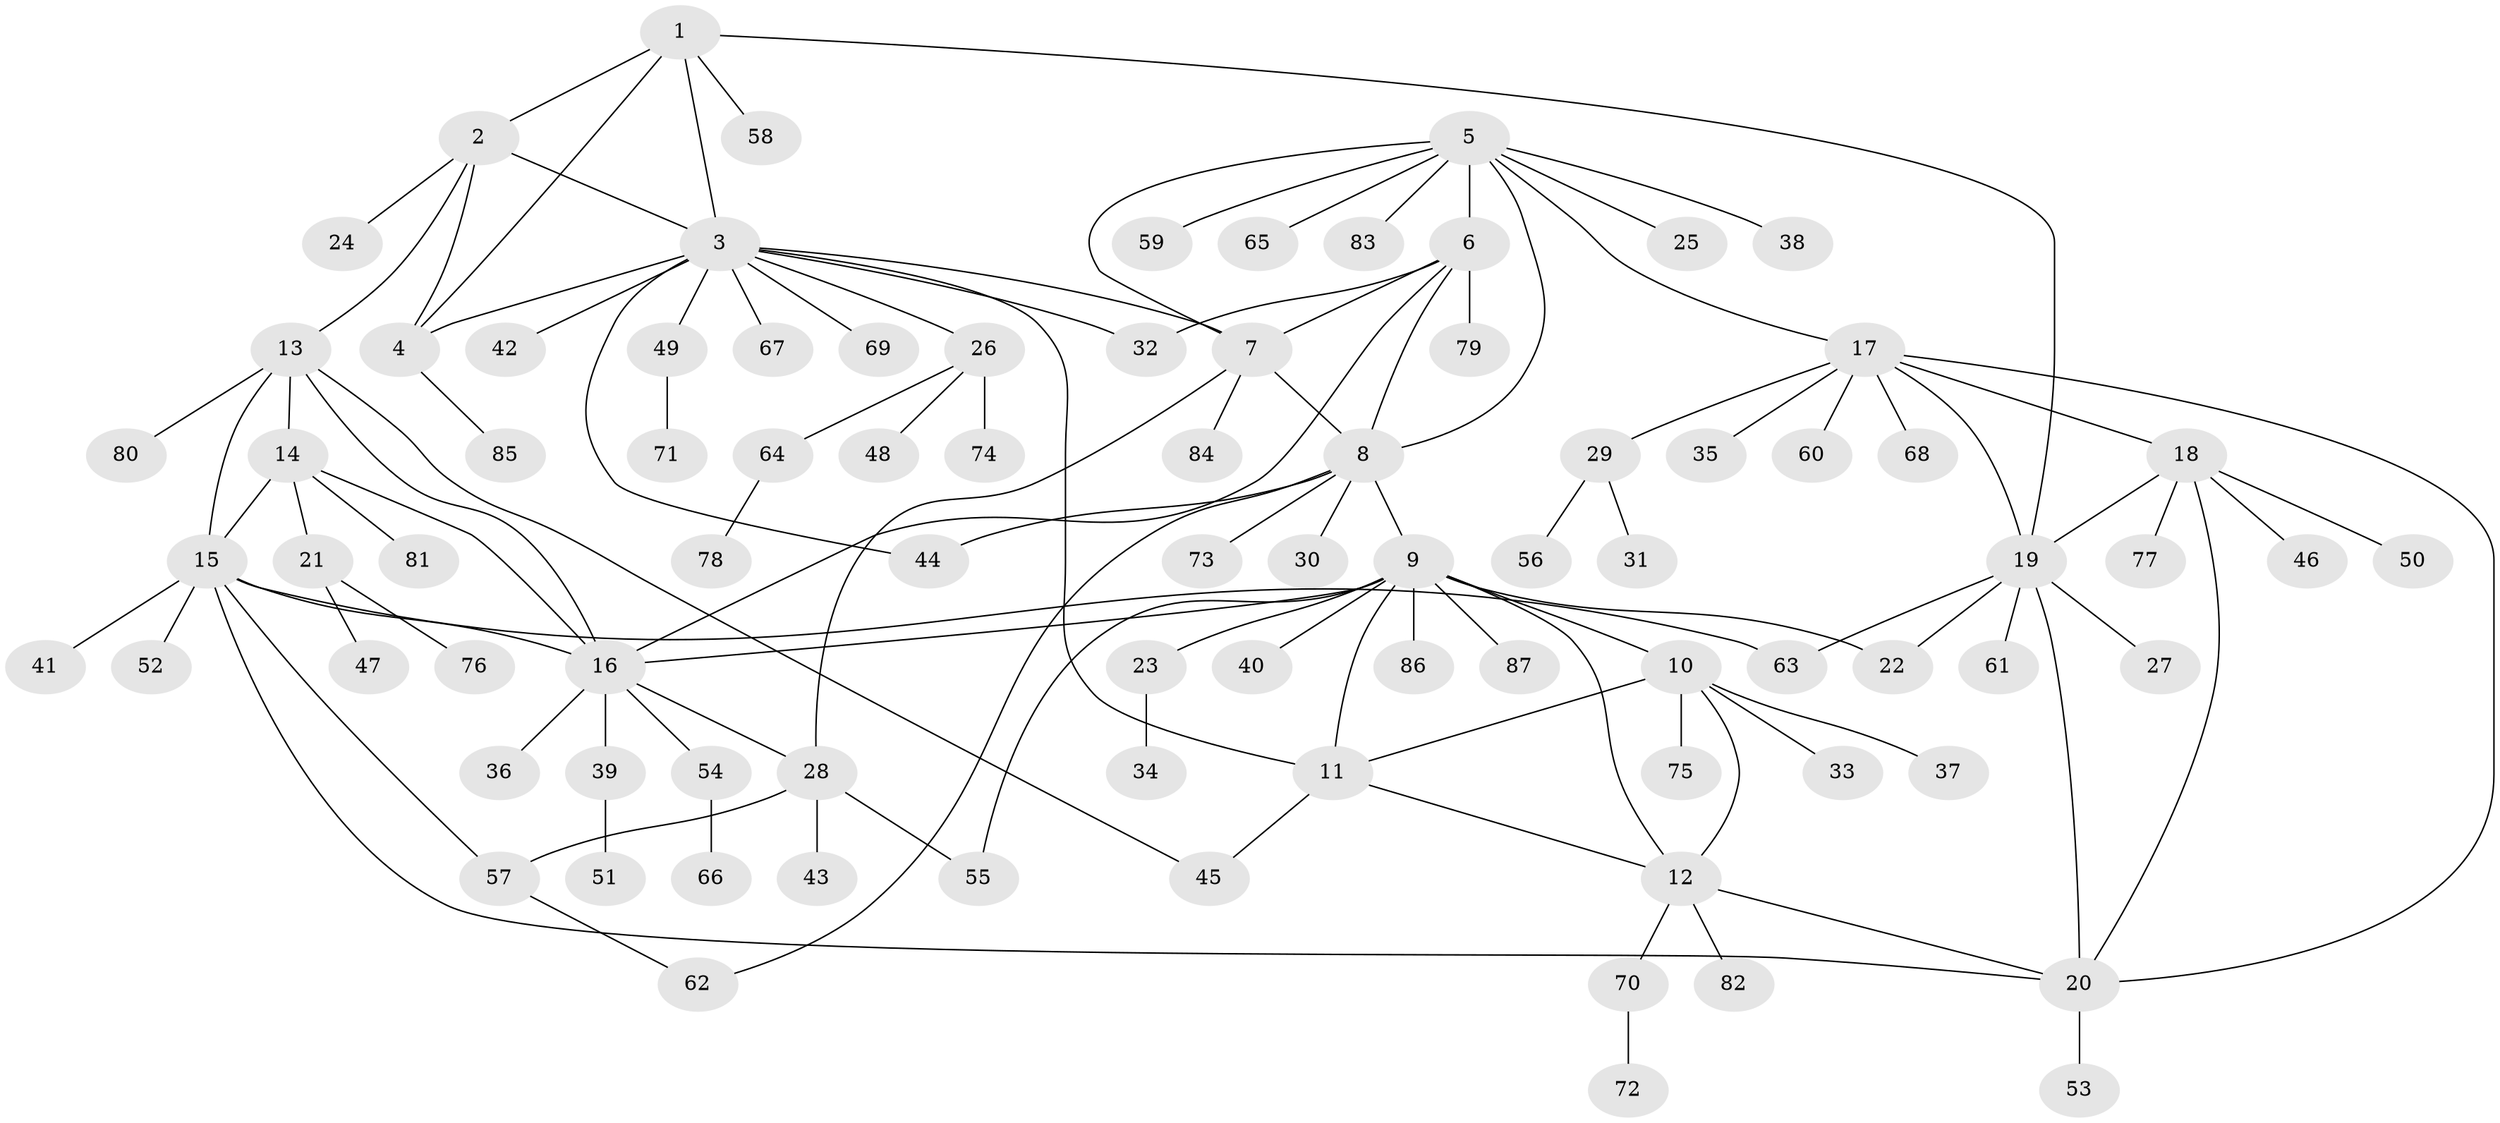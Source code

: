 // Generated by graph-tools (version 1.1) at 2025/11/02/27/25 16:11:30]
// undirected, 87 vertices, 116 edges
graph export_dot {
graph [start="1"]
  node [color=gray90,style=filled];
  1;
  2;
  3;
  4;
  5;
  6;
  7;
  8;
  9;
  10;
  11;
  12;
  13;
  14;
  15;
  16;
  17;
  18;
  19;
  20;
  21;
  22;
  23;
  24;
  25;
  26;
  27;
  28;
  29;
  30;
  31;
  32;
  33;
  34;
  35;
  36;
  37;
  38;
  39;
  40;
  41;
  42;
  43;
  44;
  45;
  46;
  47;
  48;
  49;
  50;
  51;
  52;
  53;
  54;
  55;
  56;
  57;
  58;
  59;
  60;
  61;
  62;
  63;
  64;
  65;
  66;
  67;
  68;
  69;
  70;
  71;
  72;
  73;
  74;
  75;
  76;
  77;
  78;
  79;
  80;
  81;
  82;
  83;
  84;
  85;
  86;
  87;
  1 -- 2;
  1 -- 3;
  1 -- 4;
  1 -- 19;
  1 -- 58;
  2 -- 3;
  2 -- 4;
  2 -- 13;
  2 -- 24;
  3 -- 4;
  3 -- 7;
  3 -- 11;
  3 -- 26;
  3 -- 32;
  3 -- 42;
  3 -- 44;
  3 -- 49;
  3 -- 67;
  3 -- 69;
  4 -- 85;
  5 -- 6;
  5 -- 7;
  5 -- 8;
  5 -- 17;
  5 -- 25;
  5 -- 38;
  5 -- 59;
  5 -- 65;
  5 -- 83;
  6 -- 7;
  6 -- 8;
  6 -- 16;
  6 -- 32;
  6 -- 79;
  7 -- 8;
  7 -- 28;
  7 -- 84;
  8 -- 9;
  8 -- 30;
  8 -- 44;
  8 -- 62;
  8 -- 73;
  9 -- 10;
  9 -- 11;
  9 -- 12;
  9 -- 16;
  9 -- 22;
  9 -- 23;
  9 -- 40;
  9 -- 55;
  9 -- 86;
  9 -- 87;
  10 -- 11;
  10 -- 12;
  10 -- 33;
  10 -- 37;
  10 -- 75;
  11 -- 12;
  11 -- 45;
  12 -- 20;
  12 -- 70;
  12 -- 82;
  13 -- 14;
  13 -- 15;
  13 -- 16;
  13 -- 45;
  13 -- 80;
  14 -- 15;
  14 -- 16;
  14 -- 21;
  14 -- 81;
  15 -- 16;
  15 -- 20;
  15 -- 41;
  15 -- 52;
  15 -- 57;
  15 -- 63;
  16 -- 28;
  16 -- 36;
  16 -- 39;
  16 -- 54;
  17 -- 18;
  17 -- 19;
  17 -- 20;
  17 -- 29;
  17 -- 35;
  17 -- 60;
  17 -- 68;
  18 -- 19;
  18 -- 20;
  18 -- 46;
  18 -- 50;
  18 -- 77;
  19 -- 20;
  19 -- 22;
  19 -- 27;
  19 -- 61;
  19 -- 63;
  20 -- 53;
  21 -- 47;
  21 -- 76;
  23 -- 34;
  26 -- 48;
  26 -- 64;
  26 -- 74;
  28 -- 43;
  28 -- 55;
  28 -- 57;
  29 -- 31;
  29 -- 56;
  39 -- 51;
  49 -- 71;
  54 -- 66;
  57 -- 62;
  64 -- 78;
  70 -- 72;
}
